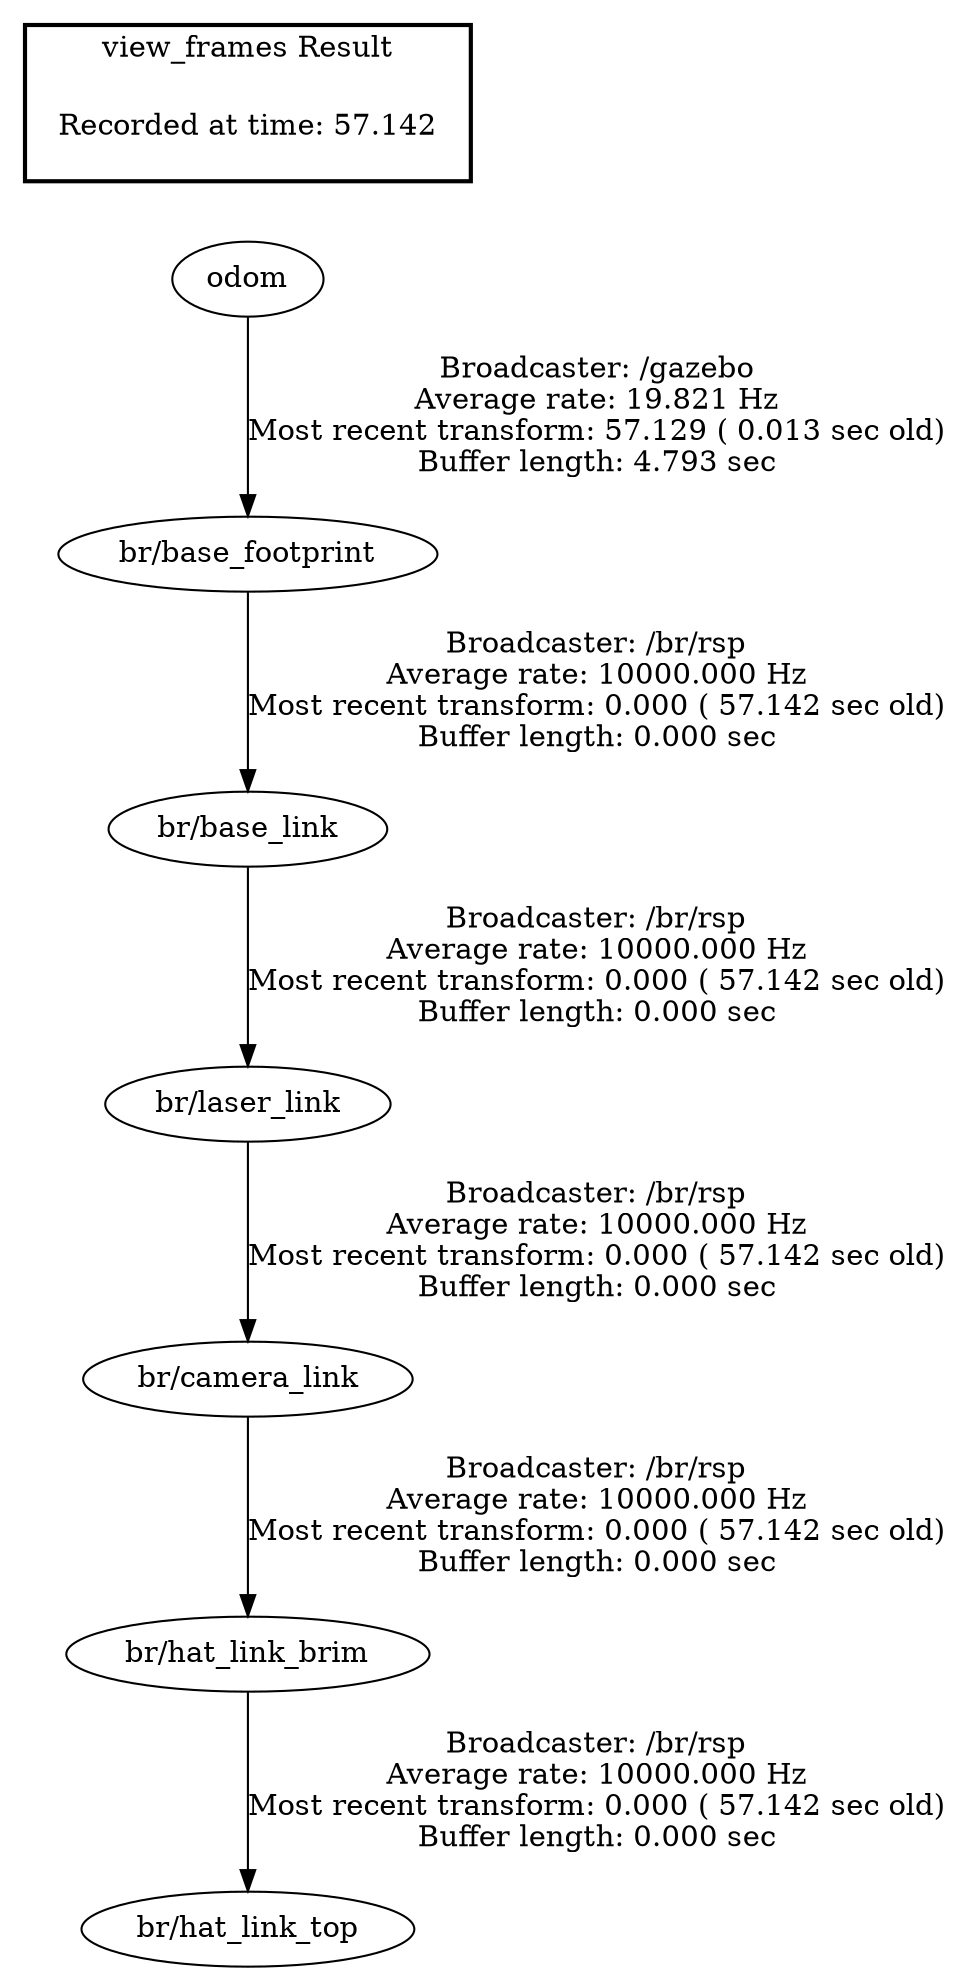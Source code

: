 digraph G {
"br/base_footprint" -> "br/base_link"[label="Broadcaster: /br/rsp\nAverage rate: 10000.000 Hz\nMost recent transform: 0.000 ( 57.142 sec old)\nBuffer length: 0.000 sec\n"];
"odom" -> "br/base_footprint"[label="Broadcaster: /gazebo\nAverage rate: 19.821 Hz\nMost recent transform: 57.129 ( 0.013 sec old)\nBuffer length: 4.793 sec\n"];
"br/laser_link" -> "br/camera_link"[label="Broadcaster: /br/rsp\nAverage rate: 10000.000 Hz\nMost recent transform: 0.000 ( 57.142 sec old)\nBuffer length: 0.000 sec\n"];
"br/base_link" -> "br/laser_link"[label="Broadcaster: /br/rsp\nAverage rate: 10000.000 Hz\nMost recent transform: 0.000 ( 57.142 sec old)\nBuffer length: 0.000 sec\n"];
"br/camera_link" -> "br/hat_link_brim"[label="Broadcaster: /br/rsp\nAverage rate: 10000.000 Hz\nMost recent transform: 0.000 ( 57.142 sec old)\nBuffer length: 0.000 sec\n"];
"br/hat_link_brim" -> "br/hat_link_top"[label="Broadcaster: /br/rsp\nAverage rate: 10000.000 Hz\nMost recent transform: 0.000 ( 57.142 sec old)\nBuffer length: 0.000 sec\n"];
edge [style=invis];
 subgraph cluster_legend { style=bold; color=black; label ="view_frames Result";
"Recorded at time: 57.142"[ shape=plaintext ] ;
 }->"odom";
}